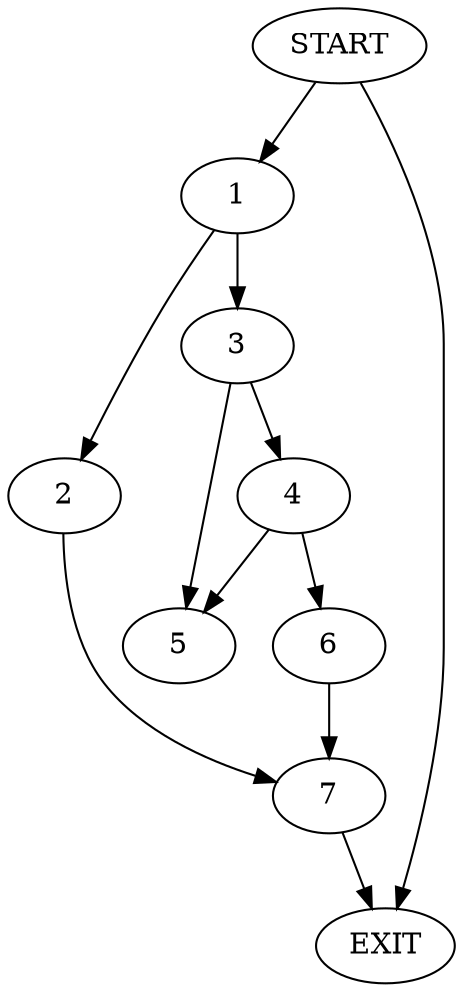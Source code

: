 digraph { 
0 [label="START"];
1;
2;
3;
4;
5;
6;
7;
8[label="EXIT"];
0 -> 1;
0 -> 8;
1 -> 2;
1 -> 3;
2 -> 7;
3 -> 4;
3 -> 5;
4 -> 6;
4 -> 5;
6 -> 7;
7 -> 8;
}
